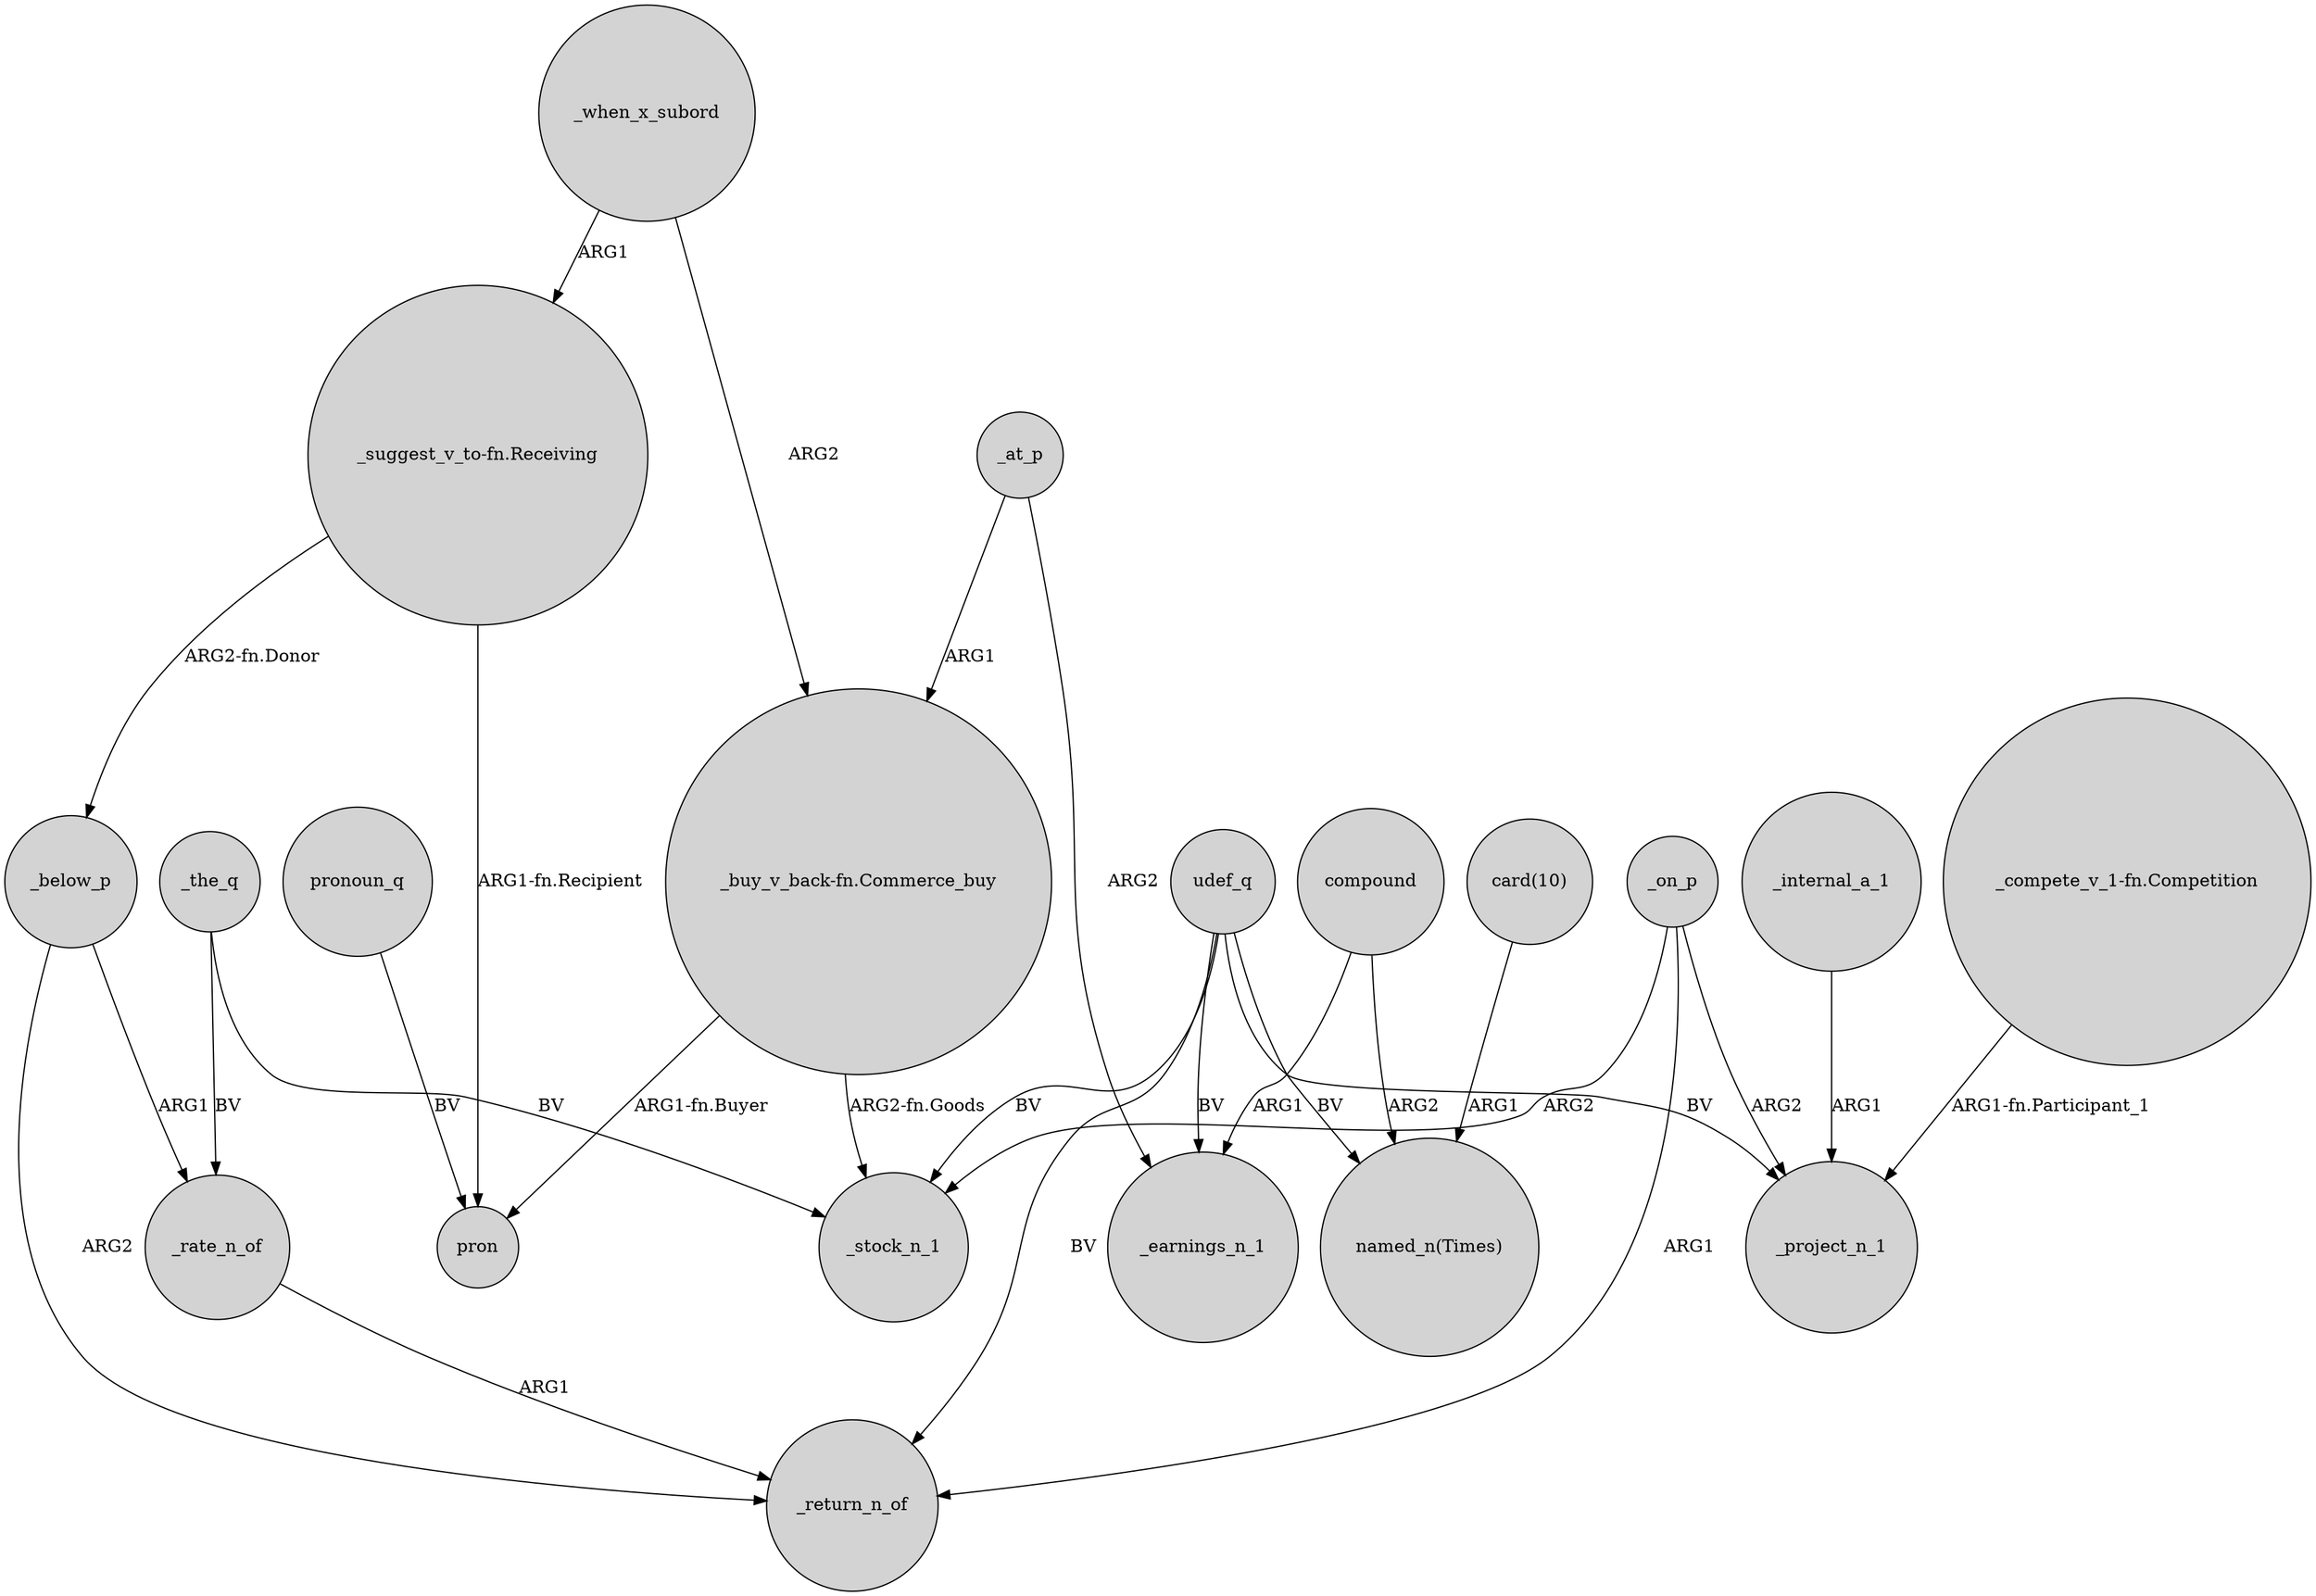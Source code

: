 digraph {
	node [shape=circle style=filled]
	_internal_a_1 -> _project_n_1 [label=ARG1]
	udef_q -> _project_n_1 [label=BV]
	_rate_n_of -> _return_n_of [label=ARG1]
	"_buy_v_back-fn.Commerce_buy" -> pron [label="ARG1-fn.Buyer"]
	_when_x_subord -> "_suggest_v_to-fn.Receiving" [label=ARG1]
	"_compete_v_1-fn.Competition" -> _project_n_1 [label="ARG1-fn.Participant_1"]
	_on_p -> _return_n_of [label=ARG1]
	_on_p -> _stock_n_1 [label=ARG2]
	_when_x_subord -> "_buy_v_back-fn.Commerce_buy" [label=ARG2]
	_the_q -> _rate_n_of [label=BV]
	"_suggest_v_to-fn.Receiving" -> pron [label="ARG1-fn.Recipient"]
	pronoun_q -> pron [label=BV]
	_below_p -> _rate_n_of [label=ARG1]
	udef_q -> _stock_n_1 [label=BV]
	_the_q -> _stock_n_1 [label=BV]
	_below_p -> _return_n_of [label=ARG2]
	compound -> "named_n(Times)" [label=ARG2]
	udef_q -> _earnings_n_1 [label=BV]
	udef_q -> _return_n_of [label=BV]
	udef_q -> "named_n(Times)" [label=BV]
	"card(10)" -> "named_n(Times)" [label=ARG1]
	_at_p -> _earnings_n_1 [label=ARG2]
	compound -> _earnings_n_1 [label=ARG1]
	"_suggest_v_to-fn.Receiving" -> _below_p [label="ARG2-fn.Donor"]
	"_buy_v_back-fn.Commerce_buy" -> _stock_n_1 [label="ARG2-fn.Goods"]
	_on_p -> _project_n_1 [label=ARG2]
	_at_p -> "_buy_v_back-fn.Commerce_buy" [label=ARG1]
}
